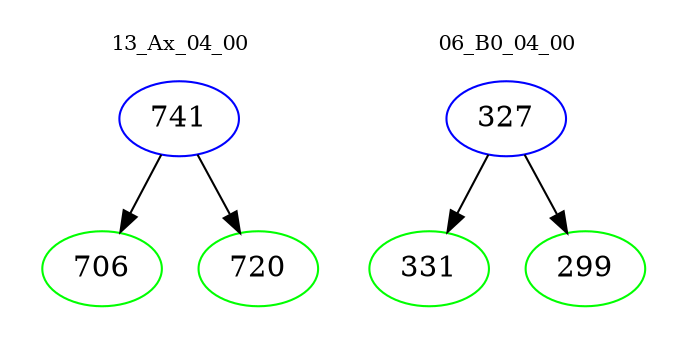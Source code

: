 digraph{
subgraph cluster_0 {
color = white
label = "13_Ax_04_00";
fontsize=10;
T0_741 [label="741", color="blue"]
T0_741 -> T0_706 [color="black"]
T0_706 [label="706", color="green"]
T0_741 -> T0_720 [color="black"]
T0_720 [label="720", color="green"]
}
subgraph cluster_1 {
color = white
label = "06_B0_04_00";
fontsize=10;
T1_327 [label="327", color="blue"]
T1_327 -> T1_331 [color="black"]
T1_331 [label="331", color="green"]
T1_327 -> T1_299 [color="black"]
T1_299 [label="299", color="green"]
}
}
